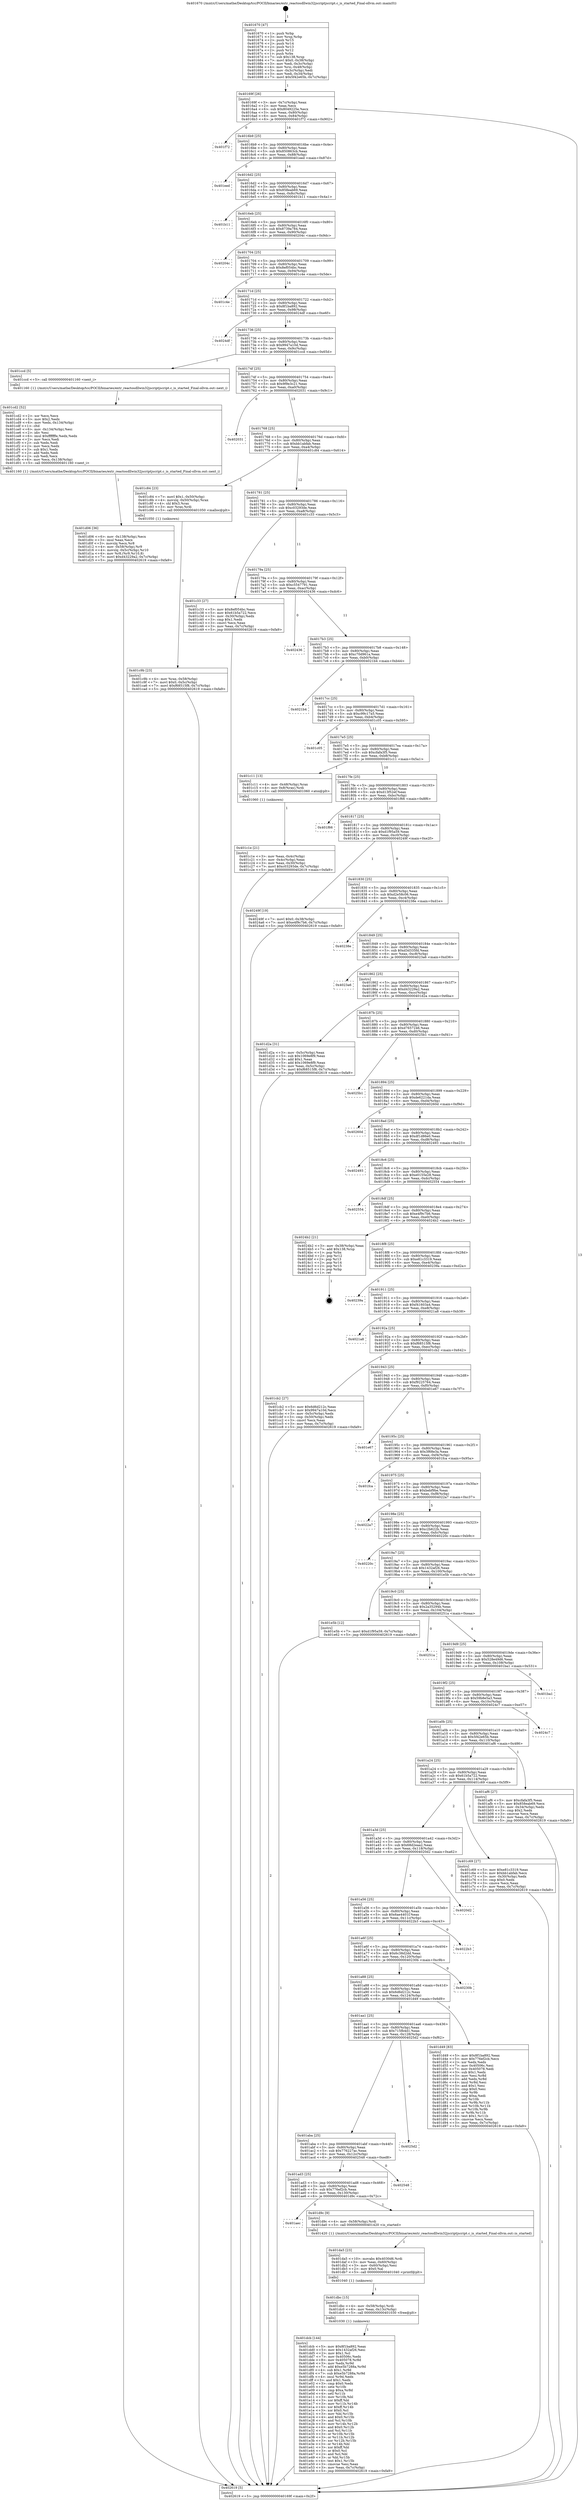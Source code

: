digraph "0x401670" {
  label = "0x401670 (/mnt/c/Users/mathe/Desktop/tcc/POCII/binaries/extr_reactosdllwin32jscriptjscript.c_is_started_Final-ollvm.out::main(0))"
  labelloc = "t"
  node[shape=record]

  Entry [label="",width=0.3,height=0.3,shape=circle,fillcolor=black,style=filled]
  "0x40169f" [label="{
     0x40169f [26]\l
     | [instrs]\l
     &nbsp;&nbsp;0x40169f \<+3\>: mov -0x7c(%rbp),%eax\l
     &nbsp;&nbsp;0x4016a2 \<+2\>: mov %eax,%ecx\l
     &nbsp;&nbsp;0x4016a4 \<+6\>: sub $0x8049225e,%ecx\l
     &nbsp;&nbsp;0x4016aa \<+3\>: mov %eax,-0x80(%rbp)\l
     &nbsp;&nbsp;0x4016ad \<+6\>: mov %ecx,-0x84(%rbp)\l
     &nbsp;&nbsp;0x4016b3 \<+6\>: je 0000000000401f72 \<main+0x902\>\l
  }"]
  "0x401f72" [label="{
     0x401f72\l
  }", style=dashed]
  "0x4016b9" [label="{
     0x4016b9 [25]\l
     | [instrs]\l
     &nbsp;&nbsp;0x4016b9 \<+5\>: jmp 00000000004016be \<main+0x4e\>\l
     &nbsp;&nbsp;0x4016be \<+3\>: mov -0x80(%rbp),%eax\l
     &nbsp;&nbsp;0x4016c1 \<+5\>: sub $0x850863cb,%eax\l
     &nbsp;&nbsp;0x4016c6 \<+6\>: mov %eax,-0x88(%rbp)\l
     &nbsp;&nbsp;0x4016cc \<+6\>: je 0000000000401eed \<main+0x87d\>\l
  }"]
  Exit [label="",width=0.3,height=0.3,shape=circle,fillcolor=black,style=filled,peripheries=2]
  "0x401eed" [label="{
     0x401eed\l
  }", style=dashed]
  "0x4016d2" [label="{
     0x4016d2 [25]\l
     | [instrs]\l
     &nbsp;&nbsp;0x4016d2 \<+5\>: jmp 00000000004016d7 \<main+0x67\>\l
     &nbsp;&nbsp;0x4016d7 \<+3\>: mov -0x80(%rbp),%eax\l
     &nbsp;&nbsp;0x4016da \<+5\>: sub $0x858eab69,%eax\l
     &nbsp;&nbsp;0x4016df \<+6\>: mov %eax,-0x8c(%rbp)\l
     &nbsp;&nbsp;0x4016e5 \<+6\>: je 0000000000401b11 \<main+0x4a1\>\l
  }"]
  "0x401dcb" [label="{
     0x401dcb [144]\l
     | [instrs]\l
     &nbsp;&nbsp;0x401dcb \<+5\>: mov $0x8f1ba892,%eax\l
     &nbsp;&nbsp;0x401dd0 \<+5\>: mov $0x1432af26,%esi\l
     &nbsp;&nbsp;0x401dd5 \<+2\>: mov $0x1,%cl\l
     &nbsp;&nbsp;0x401dd7 \<+7\>: mov 0x40506c,%edx\l
     &nbsp;&nbsp;0x401dde \<+8\>: mov 0x405078,%r8d\l
     &nbsp;&nbsp;0x401de6 \<+3\>: mov %edx,%r9d\l
     &nbsp;&nbsp;0x401de9 \<+7\>: add $0xe5b7288a,%r9d\l
     &nbsp;&nbsp;0x401df0 \<+4\>: sub $0x1,%r9d\l
     &nbsp;&nbsp;0x401df4 \<+7\>: sub $0xe5b7288a,%r9d\l
     &nbsp;&nbsp;0x401dfb \<+4\>: imul %r9d,%edx\l
     &nbsp;&nbsp;0x401dff \<+3\>: and $0x1,%edx\l
     &nbsp;&nbsp;0x401e02 \<+3\>: cmp $0x0,%edx\l
     &nbsp;&nbsp;0x401e05 \<+4\>: sete %r10b\l
     &nbsp;&nbsp;0x401e09 \<+4\>: cmp $0xa,%r8d\l
     &nbsp;&nbsp;0x401e0d \<+4\>: setl %r11b\l
     &nbsp;&nbsp;0x401e11 \<+3\>: mov %r10b,%bl\l
     &nbsp;&nbsp;0x401e14 \<+3\>: xor $0xff,%bl\l
     &nbsp;&nbsp;0x401e17 \<+3\>: mov %r11b,%r14b\l
     &nbsp;&nbsp;0x401e1a \<+4\>: xor $0xff,%r14b\l
     &nbsp;&nbsp;0x401e1e \<+3\>: xor $0x0,%cl\l
     &nbsp;&nbsp;0x401e21 \<+3\>: mov %bl,%r15b\l
     &nbsp;&nbsp;0x401e24 \<+4\>: and $0x0,%r15b\l
     &nbsp;&nbsp;0x401e28 \<+3\>: and %cl,%r10b\l
     &nbsp;&nbsp;0x401e2b \<+3\>: mov %r14b,%r12b\l
     &nbsp;&nbsp;0x401e2e \<+4\>: and $0x0,%r12b\l
     &nbsp;&nbsp;0x401e32 \<+3\>: and %cl,%r11b\l
     &nbsp;&nbsp;0x401e35 \<+3\>: or %r10b,%r15b\l
     &nbsp;&nbsp;0x401e38 \<+3\>: or %r11b,%r12b\l
     &nbsp;&nbsp;0x401e3b \<+3\>: xor %r12b,%r15b\l
     &nbsp;&nbsp;0x401e3e \<+3\>: or %r14b,%bl\l
     &nbsp;&nbsp;0x401e41 \<+3\>: xor $0xff,%bl\l
     &nbsp;&nbsp;0x401e44 \<+3\>: or $0x0,%cl\l
     &nbsp;&nbsp;0x401e47 \<+2\>: and %cl,%bl\l
     &nbsp;&nbsp;0x401e49 \<+3\>: or %bl,%r15b\l
     &nbsp;&nbsp;0x401e4c \<+4\>: test $0x1,%r15b\l
     &nbsp;&nbsp;0x401e50 \<+3\>: cmovne %esi,%eax\l
     &nbsp;&nbsp;0x401e53 \<+3\>: mov %eax,-0x7c(%rbp)\l
     &nbsp;&nbsp;0x401e56 \<+5\>: jmp 0000000000402619 \<main+0xfa9\>\l
  }"]
  "0x401b11" [label="{
     0x401b11\l
  }", style=dashed]
  "0x4016eb" [label="{
     0x4016eb [25]\l
     | [instrs]\l
     &nbsp;&nbsp;0x4016eb \<+5\>: jmp 00000000004016f0 \<main+0x80\>\l
     &nbsp;&nbsp;0x4016f0 \<+3\>: mov -0x80(%rbp),%eax\l
     &nbsp;&nbsp;0x4016f3 \<+5\>: sub $0x8739a784,%eax\l
     &nbsp;&nbsp;0x4016f8 \<+6\>: mov %eax,-0x90(%rbp)\l
     &nbsp;&nbsp;0x4016fe \<+6\>: je 000000000040204c \<main+0x9dc\>\l
  }"]
  "0x401dbc" [label="{
     0x401dbc [15]\l
     | [instrs]\l
     &nbsp;&nbsp;0x401dbc \<+4\>: mov -0x58(%rbp),%rdi\l
     &nbsp;&nbsp;0x401dc0 \<+6\>: mov %eax,-0x13c(%rbp)\l
     &nbsp;&nbsp;0x401dc6 \<+5\>: call 0000000000401030 \<free@plt\>\l
     | [calls]\l
     &nbsp;&nbsp;0x401030 \{1\} (unknown)\l
  }"]
  "0x40204c" [label="{
     0x40204c\l
  }", style=dashed]
  "0x401704" [label="{
     0x401704 [25]\l
     | [instrs]\l
     &nbsp;&nbsp;0x401704 \<+5\>: jmp 0000000000401709 \<main+0x99\>\l
     &nbsp;&nbsp;0x401709 \<+3\>: mov -0x80(%rbp),%eax\l
     &nbsp;&nbsp;0x40170c \<+5\>: sub $0x8ef054bc,%eax\l
     &nbsp;&nbsp;0x401711 \<+6\>: mov %eax,-0x94(%rbp)\l
     &nbsp;&nbsp;0x401717 \<+6\>: je 0000000000401c4e \<main+0x5de\>\l
  }"]
  "0x401da5" [label="{
     0x401da5 [23]\l
     | [instrs]\l
     &nbsp;&nbsp;0x401da5 \<+10\>: movabs $0x4030d6,%rdi\l
     &nbsp;&nbsp;0x401daf \<+3\>: mov %eax,-0x60(%rbp)\l
     &nbsp;&nbsp;0x401db2 \<+3\>: mov -0x60(%rbp),%esi\l
     &nbsp;&nbsp;0x401db5 \<+2\>: mov $0x0,%al\l
     &nbsp;&nbsp;0x401db7 \<+5\>: call 0000000000401040 \<printf@plt\>\l
     | [calls]\l
     &nbsp;&nbsp;0x401040 \{1\} (unknown)\l
  }"]
  "0x401c4e" [label="{
     0x401c4e\l
  }", style=dashed]
  "0x40171d" [label="{
     0x40171d [25]\l
     | [instrs]\l
     &nbsp;&nbsp;0x40171d \<+5\>: jmp 0000000000401722 \<main+0xb2\>\l
     &nbsp;&nbsp;0x401722 \<+3\>: mov -0x80(%rbp),%eax\l
     &nbsp;&nbsp;0x401725 \<+5\>: sub $0x8f1ba892,%eax\l
     &nbsp;&nbsp;0x40172a \<+6\>: mov %eax,-0x98(%rbp)\l
     &nbsp;&nbsp;0x401730 \<+6\>: je 00000000004024df \<main+0xe6f\>\l
  }"]
  "0x401aec" [label="{
     0x401aec\l
  }", style=dashed]
  "0x4024df" [label="{
     0x4024df\l
  }", style=dashed]
  "0x401736" [label="{
     0x401736 [25]\l
     | [instrs]\l
     &nbsp;&nbsp;0x401736 \<+5\>: jmp 000000000040173b \<main+0xcb\>\l
     &nbsp;&nbsp;0x40173b \<+3\>: mov -0x80(%rbp),%eax\l
     &nbsp;&nbsp;0x40173e \<+5\>: sub $0x9947a10d,%eax\l
     &nbsp;&nbsp;0x401743 \<+6\>: mov %eax,-0x9c(%rbp)\l
     &nbsp;&nbsp;0x401749 \<+6\>: je 0000000000401ccd \<main+0x65d\>\l
  }"]
  "0x401d9c" [label="{
     0x401d9c [9]\l
     | [instrs]\l
     &nbsp;&nbsp;0x401d9c \<+4\>: mov -0x58(%rbp),%rdi\l
     &nbsp;&nbsp;0x401da0 \<+5\>: call 0000000000401420 \<is_started\>\l
     | [calls]\l
     &nbsp;&nbsp;0x401420 \{1\} (/mnt/c/Users/mathe/Desktop/tcc/POCII/binaries/extr_reactosdllwin32jscriptjscript.c_is_started_Final-ollvm.out::is_started)\l
  }"]
  "0x401ccd" [label="{
     0x401ccd [5]\l
     | [instrs]\l
     &nbsp;&nbsp;0x401ccd \<+5\>: call 0000000000401160 \<next_i\>\l
     | [calls]\l
     &nbsp;&nbsp;0x401160 \{1\} (/mnt/c/Users/mathe/Desktop/tcc/POCII/binaries/extr_reactosdllwin32jscriptjscript.c_is_started_Final-ollvm.out::next_i)\l
  }"]
  "0x40174f" [label="{
     0x40174f [25]\l
     | [instrs]\l
     &nbsp;&nbsp;0x40174f \<+5\>: jmp 0000000000401754 \<main+0xe4\>\l
     &nbsp;&nbsp;0x401754 \<+3\>: mov -0x80(%rbp),%eax\l
     &nbsp;&nbsp;0x401757 \<+5\>: sub $0x9f9e3c21,%eax\l
     &nbsp;&nbsp;0x40175c \<+6\>: mov %eax,-0xa0(%rbp)\l
     &nbsp;&nbsp;0x401762 \<+6\>: je 0000000000402031 \<main+0x9c1\>\l
  }"]
  "0x401ad3" [label="{
     0x401ad3 [25]\l
     | [instrs]\l
     &nbsp;&nbsp;0x401ad3 \<+5\>: jmp 0000000000401ad8 \<main+0x468\>\l
     &nbsp;&nbsp;0x401ad8 \<+3\>: mov -0x80(%rbp),%eax\l
     &nbsp;&nbsp;0x401adb \<+5\>: sub $0x776ef2cb,%eax\l
     &nbsp;&nbsp;0x401ae0 \<+6\>: mov %eax,-0x130(%rbp)\l
     &nbsp;&nbsp;0x401ae6 \<+6\>: je 0000000000401d9c \<main+0x72c\>\l
  }"]
  "0x402031" [label="{
     0x402031\l
  }", style=dashed]
  "0x401768" [label="{
     0x401768 [25]\l
     | [instrs]\l
     &nbsp;&nbsp;0x401768 \<+5\>: jmp 000000000040176d \<main+0xfd\>\l
     &nbsp;&nbsp;0x40176d \<+3\>: mov -0x80(%rbp),%eax\l
     &nbsp;&nbsp;0x401770 \<+5\>: sub $0xbb1abfab,%eax\l
     &nbsp;&nbsp;0x401775 \<+6\>: mov %eax,-0xa4(%rbp)\l
     &nbsp;&nbsp;0x40177b \<+6\>: je 0000000000401c84 \<main+0x614\>\l
  }"]
  "0x402548" [label="{
     0x402548\l
  }", style=dashed]
  "0x401c84" [label="{
     0x401c84 [23]\l
     | [instrs]\l
     &nbsp;&nbsp;0x401c84 \<+7\>: movl $0x1,-0x50(%rbp)\l
     &nbsp;&nbsp;0x401c8b \<+4\>: movslq -0x50(%rbp),%rax\l
     &nbsp;&nbsp;0x401c8f \<+4\>: shl $0x3,%rax\l
     &nbsp;&nbsp;0x401c93 \<+3\>: mov %rax,%rdi\l
     &nbsp;&nbsp;0x401c96 \<+5\>: call 0000000000401050 \<malloc@plt\>\l
     | [calls]\l
     &nbsp;&nbsp;0x401050 \{1\} (unknown)\l
  }"]
  "0x401781" [label="{
     0x401781 [25]\l
     | [instrs]\l
     &nbsp;&nbsp;0x401781 \<+5\>: jmp 0000000000401786 \<main+0x116\>\l
     &nbsp;&nbsp;0x401786 \<+3\>: mov -0x80(%rbp),%eax\l
     &nbsp;&nbsp;0x401789 \<+5\>: sub $0xc03293de,%eax\l
     &nbsp;&nbsp;0x40178e \<+6\>: mov %eax,-0xa8(%rbp)\l
     &nbsp;&nbsp;0x401794 \<+6\>: je 0000000000401c33 \<main+0x5c3\>\l
  }"]
  "0x401aba" [label="{
     0x401aba [25]\l
     | [instrs]\l
     &nbsp;&nbsp;0x401aba \<+5\>: jmp 0000000000401abf \<main+0x44f\>\l
     &nbsp;&nbsp;0x401abf \<+3\>: mov -0x80(%rbp),%eax\l
     &nbsp;&nbsp;0x401ac2 \<+5\>: sub $0x776227ac,%eax\l
     &nbsp;&nbsp;0x401ac7 \<+6\>: mov %eax,-0x12c(%rbp)\l
     &nbsp;&nbsp;0x401acd \<+6\>: je 0000000000402548 \<main+0xed8\>\l
  }"]
  "0x401c33" [label="{
     0x401c33 [27]\l
     | [instrs]\l
     &nbsp;&nbsp;0x401c33 \<+5\>: mov $0x8ef054bc,%eax\l
     &nbsp;&nbsp;0x401c38 \<+5\>: mov $0x61b5a722,%ecx\l
     &nbsp;&nbsp;0x401c3d \<+3\>: mov -0x30(%rbp),%edx\l
     &nbsp;&nbsp;0x401c40 \<+3\>: cmp $0x1,%edx\l
     &nbsp;&nbsp;0x401c43 \<+3\>: cmovl %ecx,%eax\l
     &nbsp;&nbsp;0x401c46 \<+3\>: mov %eax,-0x7c(%rbp)\l
     &nbsp;&nbsp;0x401c49 \<+5\>: jmp 0000000000402619 \<main+0xfa9\>\l
  }"]
  "0x40179a" [label="{
     0x40179a [25]\l
     | [instrs]\l
     &nbsp;&nbsp;0x40179a \<+5\>: jmp 000000000040179f \<main+0x12f\>\l
     &nbsp;&nbsp;0x40179f \<+3\>: mov -0x80(%rbp),%eax\l
     &nbsp;&nbsp;0x4017a2 \<+5\>: sub $0xc5547791,%eax\l
     &nbsp;&nbsp;0x4017a7 \<+6\>: mov %eax,-0xac(%rbp)\l
     &nbsp;&nbsp;0x4017ad \<+6\>: je 0000000000402436 \<main+0xdc6\>\l
  }"]
  "0x4025d2" [label="{
     0x4025d2\l
  }", style=dashed]
  "0x402436" [label="{
     0x402436\l
  }", style=dashed]
  "0x4017b3" [label="{
     0x4017b3 [25]\l
     | [instrs]\l
     &nbsp;&nbsp;0x4017b3 \<+5\>: jmp 00000000004017b8 \<main+0x148\>\l
     &nbsp;&nbsp;0x4017b8 \<+3\>: mov -0x80(%rbp),%eax\l
     &nbsp;&nbsp;0x4017bb \<+5\>: sub $0xc70d961a,%eax\l
     &nbsp;&nbsp;0x4017c0 \<+6\>: mov %eax,-0xb0(%rbp)\l
     &nbsp;&nbsp;0x4017c6 \<+6\>: je 00000000004021b4 \<main+0xb44\>\l
  }"]
  "0x401aa1" [label="{
     0x401aa1 [25]\l
     | [instrs]\l
     &nbsp;&nbsp;0x401aa1 \<+5\>: jmp 0000000000401aa6 \<main+0x436\>\l
     &nbsp;&nbsp;0x401aa6 \<+3\>: mov -0x80(%rbp),%eax\l
     &nbsp;&nbsp;0x401aa9 \<+5\>: sub $0x715fb4d1,%eax\l
     &nbsp;&nbsp;0x401aae \<+6\>: mov %eax,-0x128(%rbp)\l
     &nbsp;&nbsp;0x401ab4 \<+6\>: je 00000000004025d2 \<main+0xf62\>\l
  }"]
  "0x4021b4" [label="{
     0x4021b4\l
  }", style=dashed]
  "0x4017cc" [label="{
     0x4017cc [25]\l
     | [instrs]\l
     &nbsp;&nbsp;0x4017cc \<+5\>: jmp 00000000004017d1 \<main+0x161\>\l
     &nbsp;&nbsp;0x4017d1 \<+3\>: mov -0x80(%rbp),%eax\l
     &nbsp;&nbsp;0x4017d4 \<+5\>: sub $0xc99c17a5,%eax\l
     &nbsp;&nbsp;0x4017d9 \<+6\>: mov %eax,-0xb4(%rbp)\l
     &nbsp;&nbsp;0x4017df \<+6\>: je 0000000000401c05 \<main+0x595\>\l
  }"]
  "0x401d49" [label="{
     0x401d49 [83]\l
     | [instrs]\l
     &nbsp;&nbsp;0x401d49 \<+5\>: mov $0x8f1ba892,%eax\l
     &nbsp;&nbsp;0x401d4e \<+5\>: mov $0x776ef2cb,%ecx\l
     &nbsp;&nbsp;0x401d53 \<+2\>: xor %edx,%edx\l
     &nbsp;&nbsp;0x401d55 \<+7\>: mov 0x40506c,%esi\l
     &nbsp;&nbsp;0x401d5c \<+7\>: mov 0x405078,%edi\l
     &nbsp;&nbsp;0x401d63 \<+3\>: sub $0x1,%edx\l
     &nbsp;&nbsp;0x401d66 \<+3\>: mov %esi,%r8d\l
     &nbsp;&nbsp;0x401d69 \<+3\>: add %edx,%r8d\l
     &nbsp;&nbsp;0x401d6c \<+4\>: imul %r8d,%esi\l
     &nbsp;&nbsp;0x401d70 \<+3\>: and $0x1,%esi\l
     &nbsp;&nbsp;0x401d73 \<+3\>: cmp $0x0,%esi\l
     &nbsp;&nbsp;0x401d76 \<+4\>: sete %r9b\l
     &nbsp;&nbsp;0x401d7a \<+3\>: cmp $0xa,%edi\l
     &nbsp;&nbsp;0x401d7d \<+4\>: setl %r10b\l
     &nbsp;&nbsp;0x401d81 \<+3\>: mov %r9b,%r11b\l
     &nbsp;&nbsp;0x401d84 \<+3\>: and %r10b,%r11b\l
     &nbsp;&nbsp;0x401d87 \<+3\>: xor %r10b,%r9b\l
     &nbsp;&nbsp;0x401d8a \<+3\>: or %r9b,%r11b\l
     &nbsp;&nbsp;0x401d8d \<+4\>: test $0x1,%r11b\l
     &nbsp;&nbsp;0x401d91 \<+3\>: cmovne %ecx,%eax\l
     &nbsp;&nbsp;0x401d94 \<+3\>: mov %eax,-0x7c(%rbp)\l
     &nbsp;&nbsp;0x401d97 \<+5\>: jmp 0000000000402619 \<main+0xfa9\>\l
  }"]
  "0x401c05" [label="{
     0x401c05\l
  }", style=dashed]
  "0x4017e5" [label="{
     0x4017e5 [25]\l
     | [instrs]\l
     &nbsp;&nbsp;0x4017e5 \<+5\>: jmp 00000000004017ea \<main+0x17a\>\l
     &nbsp;&nbsp;0x4017ea \<+3\>: mov -0x80(%rbp),%eax\l
     &nbsp;&nbsp;0x4017ed \<+5\>: sub $0xcfafa3f5,%eax\l
     &nbsp;&nbsp;0x4017f2 \<+6\>: mov %eax,-0xb8(%rbp)\l
     &nbsp;&nbsp;0x4017f8 \<+6\>: je 0000000000401c11 \<main+0x5a1\>\l
  }"]
  "0x401a88" [label="{
     0x401a88 [25]\l
     | [instrs]\l
     &nbsp;&nbsp;0x401a88 \<+5\>: jmp 0000000000401a8d \<main+0x41d\>\l
     &nbsp;&nbsp;0x401a8d \<+3\>: mov -0x80(%rbp),%eax\l
     &nbsp;&nbsp;0x401a90 \<+5\>: sub $0x6d6d212c,%eax\l
     &nbsp;&nbsp;0x401a95 \<+6\>: mov %eax,-0x124(%rbp)\l
     &nbsp;&nbsp;0x401a9b \<+6\>: je 0000000000401d49 \<main+0x6d9\>\l
  }"]
  "0x401c11" [label="{
     0x401c11 [13]\l
     | [instrs]\l
     &nbsp;&nbsp;0x401c11 \<+4\>: mov -0x48(%rbp),%rax\l
     &nbsp;&nbsp;0x401c15 \<+4\>: mov 0x8(%rax),%rdi\l
     &nbsp;&nbsp;0x401c19 \<+5\>: call 0000000000401060 \<atoi@plt\>\l
     | [calls]\l
     &nbsp;&nbsp;0x401060 \{1\} (unknown)\l
  }"]
  "0x4017fe" [label="{
     0x4017fe [25]\l
     | [instrs]\l
     &nbsp;&nbsp;0x4017fe \<+5\>: jmp 0000000000401803 \<main+0x193\>\l
     &nbsp;&nbsp;0x401803 \<+3\>: mov -0x80(%rbp),%eax\l
     &nbsp;&nbsp;0x401806 \<+5\>: sub $0xd13f52ef,%eax\l
     &nbsp;&nbsp;0x40180b \<+6\>: mov %eax,-0xbc(%rbp)\l
     &nbsp;&nbsp;0x401811 \<+6\>: je 0000000000401f66 \<main+0x8f6\>\l
  }"]
  "0x40230b" [label="{
     0x40230b\l
  }", style=dashed]
  "0x401f66" [label="{
     0x401f66\l
  }", style=dashed]
  "0x401817" [label="{
     0x401817 [25]\l
     | [instrs]\l
     &nbsp;&nbsp;0x401817 \<+5\>: jmp 000000000040181c \<main+0x1ac\>\l
     &nbsp;&nbsp;0x40181c \<+3\>: mov -0x80(%rbp),%eax\l
     &nbsp;&nbsp;0x40181f \<+5\>: sub $0xd1f95a59,%eax\l
     &nbsp;&nbsp;0x401824 \<+6\>: mov %eax,-0xc0(%rbp)\l
     &nbsp;&nbsp;0x40182a \<+6\>: je 000000000040249f \<main+0xe2f\>\l
  }"]
  "0x401a6f" [label="{
     0x401a6f [25]\l
     | [instrs]\l
     &nbsp;&nbsp;0x401a6f \<+5\>: jmp 0000000000401a74 \<main+0x404\>\l
     &nbsp;&nbsp;0x401a74 \<+3\>: mov -0x80(%rbp),%eax\l
     &nbsp;&nbsp;0x401a77 \<+5\>: sub $0x6c38d2dd,%eax\l
     &nbsp;&nbsp;0x401a7c \<+6\>: mov %eax,-0x120(%rbp)\l
     &nbsp;&nbsp;0x401a82 \<+6\>: je 000000000040230b \<main+0xc9b\>\l
  }"]
  "0x40249f" [label="{
     0x40249f [19]\l
     | [instrs]\l
     &nbsp;&nbsp;0x40249f \<+7\>: movl $0x0,-0x38(%rbp)\l
     &nbsp;&nbsp;0x4024a6 \<+7\>: movl $0xe4f9c7b6,-0x7c(%rbp)\l
     &nbsp;&nbsp;0x4024ad \<+5\>: jmp 0000000000402619 \<main+0xfa9\>\l
  }"]
  "0x401830" [label="{
     0x401830 [25]\l
     | [instrs]\l
     &nbsp;&nbsp;0x401830 \<+5\>: jmp 0000000000401835 \<main+0x1c5\>\l
     &nbsp;&nbsp;0x401835 \<+3\>: mov -0x80(%rbp),%eax\l
     &nbsp;&nbsp;0x401838 \<+5\>: sub $0xd2e58c06,%eax\l
     &nbsp;&nbsp;0x40183d \<+6\>: mov %eax,-0xc4(%rbp)\l
     &nbsp;&nbsp;0x401843 \<+6\>: je 000000000040238e \<main+0xd1e\>\l
  }"]
  "0x4022b3" [label="{
     0x4022b3\l
  }", style=dashed]
  "0x40238e" [label="{
     0x40238e\l
  }", style=dashed]
  "0x401849" [label="{
     0x401849 [25]\l
     | [instrs]\l
     &nbsp;&nbsp;0x401849 \<+5\>: jmp 000000000040184e \<main+0x1de\>\l
     &nbsp;&nbsp;0x40184e \<+3\>: mov -0x80(%rbp),%eax\l
     &nbsp;&nbsp;0x401851 \<+5\>: sub $0xd3d335fd,%eax\l
     &nbsp;&nbsp;0x401856 \<+6\>: mov %eax,-0xc8(%rbp)\l
     &nbsp;&nbsp;0x40185c \<+6\>: je 00000000004023a6 \<main+0xd36\>\l
  }"]
  "0x401a56" [label="{
     0x401a56 [25]\l
     | [instrs]\l
     &nbsp;&nbsp;0x401a56 \<+5\>: jmp 0000000000401a5b \<main+0x3eb\>\l
     &nbsp;&nbsp;0x401a5b \<+3\>: mov -0x80(%rbp),%eax\l
     &nbsp;&nbsp;0x401a5e \<+5\>: sub $0x6ae4401f,%eax\l
     &nbsp;&nbsp;0x401a63 \<+6\>: mov %eax,-0x11c(%rbp)\l
     &nbsp;&nbsp;0x401a69 \<+6\>: je 00000000004022b3 \<main+0xc43\>\l
  }"]
  "0x4023a6" [label="{
     0x4023a6\l
  }", style=dashed]
  "0x401862" [label="{
     0x401862 [25]\l
     | [instrs]\l
     &nbsp;&nbsp;0x401862 \<+5\>: jmp 0000000000401867 \<main+0x1f7\>\l
     &nbsp;&nbsp;0x401867 \<+3\>: mov -0x80(%rbp),%eax\l
     &nbsp;&nbsp;0x40186a \<+5\>: sub $0xd43229a2,%eax\l
     &nbsp;&nbsp;0x40186f \<+6\>: mov %eax,-0xcc(%rbp)\l
     &nbsp;&nbsp;0x401875 \<+6\>: je 0000000000401d2a \<main+0x6ba\>\l
  }"]
  "0x4020d2" [label="{
     0x4020d2\l
  }", style=dashed]
  "0x401d2a" [label="{
     0x401d2a [31]\l
     | [instrs]\l
     &nbsp;&nbsp;0x401d2a \<+3\>: mov -0x5c(%rbp),%eax\l
     &nbsp;&nbsp;0x401d2d \<+5\>: sub $0x1069e8f9,%eax\l
     &nbsp;&nbsp;0x401d32 \<+3\>: add $0x1,%eax\l
     &nbsp;&nbsp;0x401d35 \<+5\>: add $0x1069e8f9,%eax\l
     &nbsp;&nbsp;0x401d3a \<+3\>: mov %eax,-0x5c(%rbp)\l
     &nbsp;&nbsp;0x401d3d \<+7\>: movl $0xf68515f8,-0x7c(%rbp)\l
     &nbsp;&nbsp;0x401d44 \<+5\>: jmp 0000000000402619 \<main+0xfa9\>\l
  }"]
  "0x40187b" [label="{
     0x40187b [25]\l
     | [instrs]\l
     &nbsp;&nbsp;0x40187b \<+5\>: jmp 0000000000401880 \<main+0x210\>\l
     &nbsp;&nbsp;0x401880 \<+3\>: mov -0x80(%rbp),%eax\l
     &nbsp;&nbsp;0x401883 \<+5\>: sub $0xd7657246,%eax\l
     &nbsp;&nbsp;0x401888 \<+6\>: mov %eax,-0xd0(%rbp)\l
     &nbsp;&nbsp;0x40188e \<+6\>: je 00000000004025b1 \<main+0xf41\>\l
  }"]
  "0x401d06" [label="{
     0x401d06 [36]\l
     | [instrs]\l
     &nbsp;&nbsp;0x401d06 \<+6\>: mov -0x138(%rbp),%ecx\l
     &nbsp;&nbsp;0x401d0c \<+3\>: imul %eax,%ecx\l
     &nbsp;&nbsp;0x401d0f \<+3\>: movslq %ecx,%r8\l
     &nbsp;&nbsp;0x401d12 \<+4\>: mov -0x58(%rbp),%r9\l
     &nbsp;&nbsp;0x401d16 \<+4\>: movslq -0x5c(%rbp),%r10\l
     &nbsp;&nbsp;0x401d1a \<+4\>: mov %r8,(%r9,%r10,8)\l
     &nbsp;&nbsp;0x401d1e \<+7\>: movl $0xd43229a2,-0x7c(%rbp)\l
     &nbsp;&nbsp;0x401d25 \<+5\>: jmp 0000000000402619 \<main+0xfa9\>\l
  }"]
  "0x4025b1" [label="{
     0x4025b1\l
  }", style=dashed]
  "0x401894" [label="{
     0x401894 [25]\l
     | [instrs]\l
     &nbsp;&nbsp;0x401894 \<+5\>: jmp 0000000000401899 \<main+0x229\>\l
     &nbsp;&nbsp;0x401899 \<+3\>: mov -0x80(%rbp),%eax\l
     &nbsp;&nbsp;0x40189c \<+5\>: sub $0xde6221da,%eax\l
     &nbsp;&nbsp;0x4018a1 \<+6\>: mov %eax,-0xd4(%rbp)\l
     &nbsp;&nbsp;0x4018a7 \<+6\>: je 000000000040260d \<main+0xf9d\>\l
  }"]
  "0x401cd2" [label="{
     0x401cd2 [52]\l
     | [instrs]\l
     &nbsp;&nbsp;0x401cd2 \<+2\>: xor %ecx,%ecx\l
     &nbsp;&nbsp;0x401cd4 \<+5\>: mov $0x2,%edx\l
     &nbsp;&nbsp;0x401cd9 \<+6\>: mov %edx,-0x134(%rbp)\l
     &nbsp;&nbsp;0x401cdf \<+1\>: cltd\l
     &nbsp;&nbsp;0x401ce0 \<+6\>: mov -0x134(%rbp),%esi\l
     &nbsp;&nbsp;0x401ce6 \<+2\>: idiv %esi\l
     &nbsp;&nbsp;0x401ce8 \<+6\>: imul $0xfffffffe,%edx,%edx\l
     &nbsp;&nbsp;0x401cee \<+2\>: mov %ecx,%edi\l
     &nbsp;&nbsp;0x401cf0 \<+2\>: sub %edx,%edi\l
     &nbsp;&nbsp;0x401cf2 \<+2\>: mov %ecx,%edx\l
     &nbsp;&nbsp;0x401cf4 \<+3\>: sub $0x1,%edx\l
     &nbsp;&nbsp;0x401cf7 \<+2\>: add %edx,%edi\l
     &nbsp;&nbsp;0x401cf9 \<+2\>: sub %edi,%ecx\l
     &nbsp;&nbsp;0x401cfb \<+6\>: mov %ecx,-0x138(%rbp)\l
     &nbsp;&nbsp;0x401d01 \<+5\>: call 0000000000401160 \<next_i\>\l
     | [calls]\l
     &nbsp;&nbsp;0x401160 \{1\} (/mnt/c/Users/mathe/Desktop/tcc/POCII/binaries/extr_reactosdllwin32jscriptjscript.c_is_started_Final-ollvm.out::next_i)\l
  }"]
  "0x40260d" [label="{
     0x40260d\l
  }", style=dashed]
  "0x4018ad" [label="{
     0x4018ad [25]\l
     | [instrs]\l
     &nbsp;&nbsp;0x4018ad \<+5\>: jmp 00000000004018b2 \<main+0x242\>\l
     &nbsp;&nbsp;0x4018b2 \<+3\>: mov -0x80(%rbp),%eax\l
     &nbsp;&nbsp;0x4018b5 \<+5\>: sub $0xdf1d86e0,%eax\l
     &nbsp;&nbsp;0x4018ba \<+6\>: mov %eax,-0xd8(%rbp)\l
     &nbsp;&nbsp;0x4018c0 \<+6\>: je 0000000000402493 \<main+0xe23\>\l
  }"]
  "0x401c9b" [label="{
     0x401c9b [23]\l
     | [instrs]\l
     &nbsp;&nbsp;0x401c9b \<+4\>: mov %rax,-0x58(%rbp)\l
     &nbsp;&nbsp;0x401c9f \<+7\>: movl $0x0,-0x5c(%rbp)\l
     &nbsp;&nbsp;0x401ca6 \<+7\>: movl $0xf68515f8,-0x7c(%rbp)\l
     &nbsp;&nbsp;0x401cad \<+5\>: jmp 0000000000402619 \<main+0xfa9\>\l
  }"]
  "0x402493" [label="{
     0x402493\l
  }", style=dashed]
  "0x4018c6" [label="{
     0x4018c6 [25]\l
     | [instrs]\l
     &nbsp;&nbsp;0x4018c6 \<+5\>: jmp 00000000004018cb \<main+0x25b\>\l
     &nbsp;&nbsp;0x4018cb \<+3\>: mov -0x80(%rbp),%eax\l
     &nbsp;&nbsp;0x4018ce \<+5\>: sub $0xe0155e28,%eax\l
     &nbsp;&nbsp;0x4018d3 \<+6\>: mov %eax,-0xdc(%rbp)\l
     &nbsp;&nbsp;0x4018d9 \<+6\>: je 0000000000402554 \<main+0xee4\>\l
  }"]
  "0x401a3d" [label="{
     0x401a3d [25]\l
     | [instrs]\l
     &nbsp;&nbsp;0x401a3d \<+5\>: jmp 0000000000401a42 \<main+0x3d2\>\l
     &nbsp;&nbsp;0x401a42 \<+3\>: mov -0x80(%rbp),%eax\l
     &nbsp;&nbsp;0x401a45 \<+5\>: sub $0x68d2eaa2,%eax\l
     &nbsp;&nbsp;0x401a4a \<+6\>: mov %eax,-0x118(%rbp)\l
     &nbsp;&nbsp;0x401a50 \<+6\>: je 00000000004020d2 \<main+0xa62\>\l
  }"]
  "0x402554" [label="{
     0x402554\l
  }", style=dashed]
  "0x4018df" [label="{
     0x4018df [25]\l
     | [instrs]\l
     &nbsp;&nbsp;0x4018df \<+5\>: jmp 00000000004018e4 \<main+0x274\>\l
     &nbsp;&nbsp;0x4018e4 \<+3\>: mov -0x80(%rbp),%eax\l
     &nbsp;&nbsp;0x4018e7 \<+5\>: sub $0xe4f9c7b6,%eax\l
     &nbsp;&nbsp;0x4018ec \<+6\>: mov %eax,-0xe0(%rbp)\l
     &nbsp;&nbsp;0x4018f2 \<+6\>: je 00000000004024b2 \<main+0xe42\>\l
  }"]
  "0x401c69" [label="{
     0x401c69 [27]\l
     | [instrs]\l
     &nbsp;&nbsp;0x401c69 \<+5\>: mov $0xe81c3319,%eax\l
     &nbsp;&nbsp;0x401c6e \<+5\>: mov $0xbb1abfab,%ecx\l
     &nbsp;&nbsp;0x401c73 \<+3\>: mov -0x30(%rbp),%edx\l
     &nbsp;&nbsp;0x401c76 \<+3\>: cmp $0x0,%edx\l
     &nbsp;&nbsp;0x401c79 \<+3\>: cmove %ecx,%eax\l
     &nbsp;&nbsp;0x401c7c \<+3\>: mov %eax,-0x7c(%rbp)\l
     &nbsp;&nbsp;0x401c7f \<+5\>: jmp 0000000000402619 \<main+0xfa9\>\l
  }"]
  "0x4024b2" [label="{
     0x4024b2 [21]\l
     | [instrs]\l
     &nbsp;&nbsp;0x4024b2 \<+3\>: mov -0x38(%rbp),%eax\l
     &nbsp;&nbsp;0x4024b5 \<+7\>: add $0x138,%rsp\l
     &nbsp;&nbsp;0x4024bc \<+1\>: pop %rbx\l
     &nbsp;&nbsp;0x4024bd \<+2\>: pop %r12\l
     &nbsp;&nbsp;0x4024bf \<+2\>: pop %r13\l
     &nbsp;&nbsp;0x4024c1 \<+2\>: pop %r14\l
     &nbsp;&nbsp;0x4024c3 \<+2\>: pop %r15\l
     &nbsp;&nbsp;0x4024c5 \<+1\>: pop %rbp\l
     &nbsp;&nbsp;0x4024c6 \<+1\>: ret\l
  }"]
  "0x4018f8" [label="{
     0x4018f8 [25]\l
     | [instrs]\l
     &nbsp;&nbsp;0x4018f8 \<+5\>: jmp 00000000004018fd \<main+0x28d\>\l
     &nbsp;&nbsp;0x4018fd \<+3\>: mov -0x80(%rbp),%eax\l
     &nbsp;&nbsp;0x401900 \<+5\>: sub $0xe81c3319,%eax\l
     &nbsp;&nbsp;0x401905 \<+6\>: mov %eax,-0xe4(%rbp)\l
     &nbsp;&nbsp;0x40190b \<+6\>: je 000000000040239a \<main+0xd2a\>\l
  }"]
  "0x401c1e" [label="{
     0x401c1e [21]\l
     | [instrs]\l
     &nbsp;&nbsp;0x401c1e \<+3\>: mov %eax,-0x4c(%rbp)\l
     &nbsp;&nbsp;0x401c21 \<+3\>: mov -0x4c(%rbp),%eax\l
     &nbsp;&nbsp;0x401c24 \<+3\>: mov %eax,-0x30(%rbp)\l
     &nbsp;&nbsp;0x401c27 \<+7\>: movl $0xc03293de,-0x7c(%rbp)\l
     &nbsp;&nbsp;0x401c2e \<+5\>: jmp 0000000000402619 \<main+0xfa9\>\l
  }"]
  "0x40239a" [label="{
     0x40239a\l
  }", style=dashed]
  "0x401911" [label="{
     0x401911 [25]\l
     | [instrs]\l
     &nbsp;&nbsp;0x401911 \<+5\>: jmp 0000000000401916 \<main+0x2a6\>\l
     &nbsp;&nbsp;0x401916 \<+3\>: mov -0x80(%rbp),%eax\l
     &nbsp;&nbsp;0x401919 \<+5\>: sub $0xf41603a4,%eax\l
     &nbsp;&nbsp;0x40191e \<+6\>: mov %eax,-0xe8(%rbp)\l
     &nbsp;&nbsp;0x401924 \<+6\>: je 00000000004021a8 \<main+0xb38\>\l
  }"]
  "0x401670" [label="{
     0x401670 [47]\l
     | [instrs]\l
     &nbsp;&nbsp;0x401670 \<+1\>: push %rbp\l
     &nbsp;&nbsp;0x401671 \<+3\>: mov %rsp,%rbp\l
     &nbsp;&nbsp;0x401674 \<+2\>: push %r15\l
     &nbsp;&nbsp;0x401676 \<+2\>: push %r14\l
     &nbsp;&nbsp;0x401678 \<+2\>: push %r13\l
     &nbsp;&nbsp;0x40167a \<+2\>: push %r12\l
     &nbsp;&nbsp;0x40167c \<+1\>: push %rbx\l
     &nbsp;&nbsp;0x40167d \<+7\>: sub $0x138,%rsp\l
     &nbsp;&nbsp;0x401684 \<+7\>: movl $0x0,-0x38(%rbp)\l
     &nbsp;&nbsp;0x40168b \<+3\>: mov %edi,-0x3c(%rbp)\l
     &nbsp;&nbsp;0x40168e \<+4\>: mov %rsi,-0x48(%rbp)\l
     &nbsp;&nbsp;0x401692 \<+3\>: mov -0x3c(%rbp),%edi\l
     &nbsp;&nbsp;0x401695 \<+3\>: mov %edi,-0x34(%rbp)\l
     &nbsp;&nbsp;0x401698 \<+7\>: movl $0x5f42e65b,-0x7c(%rbp)\l
  }"]
  "0x4021a8" [label="{
     0x4021a8\l
  }", style=dashed]
  "0x40192a" [label="{
     0x40192a [25]\l
     | [instrs]\l
     &nbsp;&nbsp;0x40192a \<+5\>: jmp 000000000040192f \<main+0x2bf\>\l
     &nbsp;&nbsp;0x40192f \<+3\>: mov -0x80(%rbp),%eax\l
     &nbsp;&nbsp;0x401932 \<+5\>: sub $0xf68515f8,%eax\l
     &nbsp;&nbsp;0x401937 \<+6\>: mov %eax,-0xec(%rbp)\l
     &nbsp;&nbsp;0x40193d \<+6\>: je 0000000000401cb2 \<main+0x642\>\l
  }"]
  "0x402619" [label="{
     0x402619 [5]\l
     | [instrs]\l
     &nbsp;&nbsp;0x402619 \<+5\>: jmp 000000000040169f \<main+0x2f\>\l
  }"]
  "0x401cb2" [label="{
     0x401cb2 [27]\l
     | [instrs]\l
     &nbsp;&nbsp;0x401cb2 \<+5\>: mov $0x6d6d212c,%eax\l
     &nbsp;&nbsp;0x401cb7 \<+5\>: mov $0x9947a10d,%ecx\l
     &nbsp;&nbsp;0x401cbc \<+3\>: mov -0x5c(%rbp),%edx\l
     &nbsp;&nbsp;0x401cbf \<+3\>: cmp -0x50(%rbp),%edx\l
     &nbsp;&nbsp;0x401cc2 \<+3\>: cmovl %ecx,%eax\l
     &nbsp;&nbsp;0x401cc5 \<+3\>: mov %eax,-0x7c(%rbp)\l
     &nbsp;&nbsp;0x401cc8 \<+5\>: jmp 0000000000402619 \<main+0xfa9\>\l
  }"]
  "0x401943" [label="{
     0x401943 [25]\l
     | [instrs]\l
     &nbsp;&nbsp;0x401943 \<+5\>: jmp 0000000000401948 \<main+0x2d8\>\l
     &nbsp;&nbsp;0x401948 \<+3\>: mov -0x80(%rbp),%eax\l
     &nbsp;&nbsp;0x40194b \<+5\>: sub $0xf9225764,%eax\l
     &nbsp;&nbsp;0x401950 \<+6\>: mov %eax,-0xf0(%rbp)\l
     &nbsp;&nbsp;0x401956 \<+6\>: je 0000000000401e67 \<main+0x7f7\>\l
  }"]
  "0x401a24" [label="{
     0x401a24 [25]\l
     | [instrs]\l
     &nbsp;&nbsp;0x401a24 \<+5\>: jmp 0000000000401a29 \<main+0x3b9\>\l
     &nbsp;&nbsp;0x401a29 \<+3\>: mov -0x80(%rbp),%eax\l
     &nbsp;&nbsp;0x401a2c \<+5\>: sub $0x61b5a722,%eax\l
     &nbsp;&nbsp;0x401a31 \<+6\>: mov %eax,-0x114(%rbp)\l
     &nbsp;&nbsp;0x401a37 \<+6\>: je 0000000000401c69 \<main+0x5f9\>\l
  }"]
  "0x401e67" [label="{
     0x401e67\l
  }", style=dashed]
  "0x40195c" [label="{
     0x40195c [25]\l
     | [instrs]\l
     &nbsp;&nbsp;0x40195c \<+5\>: jmp 0000000000401961 \<main+0x2f1\>\l
     &nbsp;&nbsp;0x401961 \<+3\>: mov -0x80(%rbp),%eax\l
     &nbsp;&nbsp;0x401964 \<+5\>: sub $0x3f68e3a,%eax\l
     &nbsp;&nbsp;0x401969 \<+6\>: mov %eax,-0xf4(%rbp)\l
     &nbsp;&nbsp;0x40196f \<+6\>: je 0000000000401fca \<main+0x95a\>\l
  }"]
  "0x401af6" [label="{
     0x401af6 [27]\l
     | [instrs]\l
     &nbsp;&nbsp;0x401af6 \<+5\>: mov $0xcfafa3f5,%eax\l
     &nbsp;&nbsp;0x401afb \<+5\>: mov $0x858eab69,%ecx\l
     &nbsp;&nbsp;0x401b00 \<+3\>: mov -0x34(%rbp),%edx\l
     &nbsp;&nbsp;0x401b03 \<+3\>: cmp $0x2,%edx\l
     &nbsp;&nbsp;0x401b06 \<+3\>: cmovne %ecx,%eax\l
     &nbsp;&nbsp;0x401b09 \<+3\>: mov %eax,-0x7c(%rbp)\l
     &nbsp;&nbsp;0x401b0c \<+5\>: jmp 0000000000402619 \<main+0xfa9\>\l
  }"]
  "0x401fca" [label="{
     0x401fca\l
  }", style=dashed]
  "0x401975" [label="{
     0x401975 [25]\l
     | [instrs]\l
     &nbsp;&nbsp;0x401975 \<+5\>: jmp 000000000040197a \<main+0x30a\>\l
     &nbsp;&nbsp;0x40197a \<+3\>: mov -0x80(%rbp),%eax\l
     &nbsp;&nbsp;0x40197d \<+5\>: sub $0xbebf9be,%eax\l
     &nbsp;&nbsp;0x401982 \<+6\>: mov %eax,-0xf8(%rbp)\l
     &nbsp;&nbsp;0x401988 \<+6\>: je 00000000004022a7 \<main+0xc37\>\l
  }"]
  "0x401a0b" [label="{
     0x401a0b [25]\l
     | [instrs]\l
     &nbsp;&nbsp;0x401a0b \<+5\>: jmp 0000000000401a10 \<main+0x3a0\>\l
     &nbsp;&nbsp;0x401a10 \<+3\>: mov -0x80(%rbp),%eax\l
     &nbsp;&nbsp;0x401a13 \<+5\>: sub $0x5f42e65b,%eax\l
     &nbsp;&nbsp;0x401a18 \<+6\>: mov %eax,-0x110(%rbp)\l
     &nbsp;&nbsp;0x401a1e \<+6\>: je 0000000000401af6 \<main+0x486\>\l
  }"]
  "0x4022a7" [label="{
     0x4022a7\l
  }", style=dashed]
  "0x40198e" [label="{
     0x40198e [25]\l
     | [instrs]\l
     &nbsp;&nbsp;0x40198e \<+5\>: jmp 0000000000401993 \<main+0x323\>\l
     &nbsp;&nbsp;0x401993 \<+3\>: mov -0x80(%rbp),%eax\l
     &nbsp;&nbsp;0x401996 \<+5\>: sub $0xc2b622b,%eax\l
     &nbsp;&nbsp;0x40199b \<+6\>: mov %eax,-0xfc(%rbp)\l
     &nbsp;&nbsp;0x4019a1 \<+6\>: je 000000000040220c \<main+0xb9c\>\l
  }"]
  "0x4024c7" [label="{
     0x4024c7\l
  }", style=dashed]
  "0x40220c" [label="{
     0x40220c\l
  }", style=dashed]
  "0x4019a7" [label="{
     0x4019a7 [25]\l
     | [instrs]\l
     &nbsp;&nbsp;0x4019a7 \<+5\>: jmp 00000000004019ac \<main+0x33c\>\l
     &nbsp;&nbsp;0x4019ac \<+3\>: mov -0x80(%rbp),%eax\l
     &nbsp;&nbsp;0x4019af \<+5\>: sub $0x1432af26,%eax\l
     &nbsp;&nbsp;0x4019b4 \<+6\>: mov %eax,-0x100(%rbp)\l
     &nbsp;&nbsp;0x4019ba \<+6\>: je 0000000000401e5b \<main+0x7eb\>\l
  }"]
  "0x4019f2" [label="{
     0x4019f2 [25]\l
     | [instrs]\l
     &nbsp;&nbsp;0x4019f2 \<+5\>: jmp 00000000004019f7 \<main+0x387\>\l
     &nbsp;&nbsp;0x4019f7 \<+3\>: mov -0x80(%rbp),%eax\l
     &nbsp;&nbsp;0x4019fa \<+5\>: sub $0x59b8e5a3,%eax\l
     &nbsp;&nbsp;0x4019ff \<+6\>: mov %eax,-0x10c(%rbp)\l
     &nbsp;&nbsp;0x401a05 \<+6\>: je 00000000004024c7 \<main+0xe57\>\l
  }"]
  "0x401e5b" [label="{
     0x401e5b [12]\l
     | [instrs]\l
     &nbsp;&nbsp;0x401e5b \<+7\>: movl $0xd1f95a59,-0x7c(%rbp)\l
     &nbsp;&nbsp;0x401e62 \<+5\>: jmp 0000000000402619 \<main+0xfa9\>\l
  }"]
  "0x4019c0" [label="{
     0x4019c0 [25]\l
     | [instrs]\l
     &nbsp;&nbsp;0x4019c0 \<+5\>: jmp 00000000004019c5 \<main+0x355\>\l
     &nbsp;&nbsp;0x4019c5 \<+3\>: mov -0x80(%rbp),%eax\l
     &nbsp;&nbsp;0x4019c8 \<+5\>: sub $0x2a35294b,%eax\l
     &nbsp;&nbsp;0x4019cd \<+6\>: mov %eax,-0x104(%rbp)\l
     &nbsp;&nbsp;0x4019d3 \<+6\>: je 000000000040251a \<main+0xeaa\>\l
  }"]
  "0x401ba1" [label="{
     0x401ba1\l
  }", style=dashed]
  "0x40251a" [label="{
     0x40251a\l
  }", style=dashed]
  "0x4019d9" [label="{
     0x4019d9 [25]\l
     | [instrs]\l
     &nbsp;&nbsp;0x4019d9 \<+5\>: jmp 00000000004019de \<main+0x36e\>\l
     &nbsp;&nbsp;0x4019de \<+3\>: mov -0x80(%rbp),%eax\l
     &nbsp;&nbsp;0x4019e1 \<+5\>: sub $0x528e49d6,%eax\l
     &nbsp;&nbsp;0x4019e6 \<+6\>: mov %eax,-0x108(%rbp)\l
     &nbsp;&nbsp;0x4019ec \<+6\>: je 0000000000401ba1 \<main+0x531\>\l
  }"]
  Entry -> "0x401670" [label=" 1"]
  "0x40169f" -> "0x401f72" [label=" 0"]
  "0x40169f" -> "0x4016b9" [label=" 14"]
  "0x4024b2" -> Exit [label=" 1"]
  "0x4016b9" -> "0x401eed" [label=" 0"]
  "0x4016b9" -> "0x4016d2" [label=" 14"]
  "0x40249f" -> "0x402619" [label=" 1"]
  "0x4016d2" -> "0x401b11" [label=" 0"]
  "0x4016d2" -> "0x4016eb" [label=" 14"]
  "0x401e5b" -> "0x402619" [label=" 1"]
  "0x4016eb" -> "0x40204c" [label=" 0"]
  "0x4016eb" -> "0x401704" [label=" 14"]
  "0x401dcb" -> "0x402619" [label=" 1"]
  "0x401704" -> "0x401c4e" [label=" 0"]
  "0x401704" -> "0x40171d" [label=" 14"]
  "0x401dbc" -> "0x401dcb" [label=" 1"]
  "0x40171d" -> "0x4024df" [label=" 0"]
  "0x40171d" -> "0x401736" [label=" 14"]
  "0x401da5" -> "0x401dbc" [label=" 1"]
  "0x401736" -> "0x401ccd" [label=" 1"]
  "0x401736" -> "0x40174f" [label=" 13"]
  "0x401d9c" -> "0x401da5" [label=" 1"]
  "0x40174f" -> "0x402031" [label=" 0"]
  "0x40174f" -> "0x401768" [label=" 13"]
  "0x401ad3" -> "0x401d9c" [label=" 1"]
  "0x401768" -> "0x401c84" [label=" 1"]
  "0x401768" -> "0x401781" [label=" 12"]
  "0x401ad3" -> "0x401aec" [label=" 0"]
  "0x401781" -> "0x401c33" [label=" 1"]
  "0x401781" -> "0x40179a" [label=" 11"]
  "0x401aba" -> "0x402548" [label=" 0"]
  "0x40179a" -> "0x402436" [label=" 0"]
  "0x40179a" -> "0x4017b3" [label=" 11"]
  "0x401aba" -> "0x401ad3" [label=" 1"]
  "0x4017b3" -> "0x4021b4" [label=" 0"]
  "0x4017b3" -> "0x4017cc" [label=" 11"]
  "0x401aa1" -> "0x4025d2" [label=" 0"]
  "0x4017cc" -> "0x401c05" [label=" 0"]
  "0x4017cc" -> "0x4017e5" [label=" 11"]
  "0x401aa1" -> "0x401aba" [label=" 1"]
  "0x4017e5" -> "0x401c11" [label=" 1"]
  "0x4017e5" -> "0x4017fe" [label=" 10"]
  "0x401a88" -> "0x401aa1" [label=" 1"]
  "0x4017fe" -> "0x401f66" [label=" 0"]
  "0x4017fe" -> "0x401817" [label=" 10"]
  "0x401a88" -> "0x401d49" [label=" 1"]
  "0x401817" -> "0x40249f" [label=" 1"]
  "0x401817" -> "0x401830" [label=" 9"]
  "0x401a6f" -> "0x401a88" [label=" 2"]
  "0x401830" -> "0x40238e" [label=" 0"]
  "0x401830" -> "0x401849" [label=" 9"]
  "0x401a6f" -> "0x40230b" [label=" 0"]
  "0x401849" -> "0x4023a6" [label=" 0"]
  "0x401849" -> "0x401862" [label=" 9"]
  "0x401a56" -> "0x401a6f" [label=" 2"]
  "0x401862" -> "0x401d2a" [label=" 1"]
  "0x401862" -> "0x40187b" [label=" 8"]
  "0x401a56" -> "0x4022b3" [label=" 0"]
  "0x40187b" -> "0x4025b1" [label=" 0"]
  "0x40187b" -> "0x401894" [label=" 8"]
  "0x401a3d" -> "0x401a56" [label=" 2"]
  "0x401894" -> "0x40260d" [label=" 0"]
  "0x401894" -> "0x4018ad" [label=" 8"]
  "0x401a3d" -> "0x4020d2" [label=" 0"]
  "0x4018ad" -> "0x402493" [label=" 0"]
  "0x4018ad" -> "0x4018c6" [label=" 8"]
  "0x401d49" -> "0x402619" [label=" 1"]
  "0x4018c6" -> "0x402554" [label=" 0"]
  "0x4018c6" -> "0x4018df" [label=" 8"]
  "0x401d2a" -> "0x402619" [label=" 1"]
  "0x4018df" -> "0x4024b2" [label=" 1"]
  "0x4018df" -> "0x4018f8" [label=" 7"]
  "0x401d06" -> "0x402619" [label=" 1"]
  "0x4018f8" -> "0x40239a" [label=" 0"]
  "0x4018f8" -> "0x401911" [label=" 7"]
  "0x401ccd" -> "0x401cd2" [label=" 1"]
  "0x401911" -> "0x4021a8" [label=" 0"]
  "0x401911" -> "0x40192a" [label=" 7"]
  "0x401cb2" -> "0x402619" [label=" 2"]
  "0x40192a" -> "0x401cb2" [label=" 2"]
  "0x40192a" -> "0x401943" [label=" 5"]
  "0x401c9b" -> "0x402619" [label=" 1"]
  "0x401943" -> "0x401e67" [label=" 0"]
  "0x401943" -> "0x40195c" [label=" 5"]
  "0x401c84" -> "0x401c9b" [label=" 1"]
  "0x40195c" -> "0x401fca" [label=" 0"]
  "0x40195c" -> "0x401975" [label=" 5"]
  "0x401c69" -> "0x402619" [label=" 1"]
  "0x401975" -> "0x4022a7" [label=" 0"]
  "0x401975" -> "0x40198e" [label=" 5"]
  "0x401a24" -> "0x401c69" [label=" 1"]
  "0x40198e" -> "0x40220c" [label=" 0"]
  "0x40198e" -> "0x4019a7" [label=" 5"]
  "0x401cd2" -> "0x401d06" [label=" 1"]
  "0x4019a7" -> "0x401e5b" [label=" 1"]
  "0x4019a7" -> "0x4019c0" [label=" 4"]
  "0x401c1e" -> "0x402619" [label=" 1"]
  "0x4019c0" -> "0x40251a" [label=" 0"]
  "0x4019c0" -> "0x4019d9" [label=" 4"]
  "0x401c11" -> "0x401c1e" [label=" 1"]
  "0x4019d9" -> "0x401ba1" [label=" 0"]
  "0x4019d9" -> "0x4019f2" [label=" 4"]
  "0x401c33" -> "0x402619" [label=" 1"]
  "0x4019f2" -> "0x4024c7" [label=" 0"]
  "0x4019f2" -> "0x401a0b" [label=" 4"]
  "0x401a24" -> "0x401a3d" [label=" 2"]
  "0x401a0b" -> "0x401af6" [label=" 1"]
  "0x401a0b" -> "0x401a24" [label=" 3"]
  "0x401af6" -> "0x402619" [label=" 1"]
  "0x401670" -> "0x40169f" [label=" 1"]
  "0x402619" -> "0x40169f" [label=" 13"]
}
